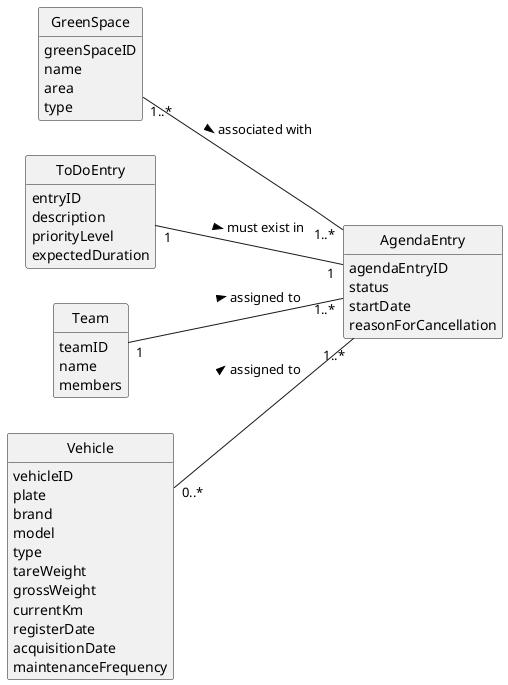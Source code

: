 @startuml
skinparam monochrome true
skinparam packageStyle rectangle
skinparam shadowing false

skinparam classAttributeIconSize 0
left to right direction

hide circle
hide methods


class GreenSpace {
    greenSpaceID
    name
    area
    type
}

class ToDoEntry {
    entryID
    description
    priorityLevel
    expectedDuration
}

class AgendaEntry {
    agendaEntryID
    status
    startDate
    reasonForCancellation
}

class Team {
    teamID
    name
    members
}

class Vehicle {
    vehicleID
    plate
    brand
    model
    type
    tareWeight
    grossWeight
    currentKm
    registerDate
    acquisitionDate
    maintenanceFrequency
}

GreenSpace "1..*" -- "1..*" AgendaEntry : associated with >
ToDoEntry "1" -- "1" AgendaEntry : must exist in >

Team "1" -- "1..*" AgendaEntry : assigned to >
Vehicle "0..*" -- "1..*" AgendaEntry : assigned to >

@enduml
